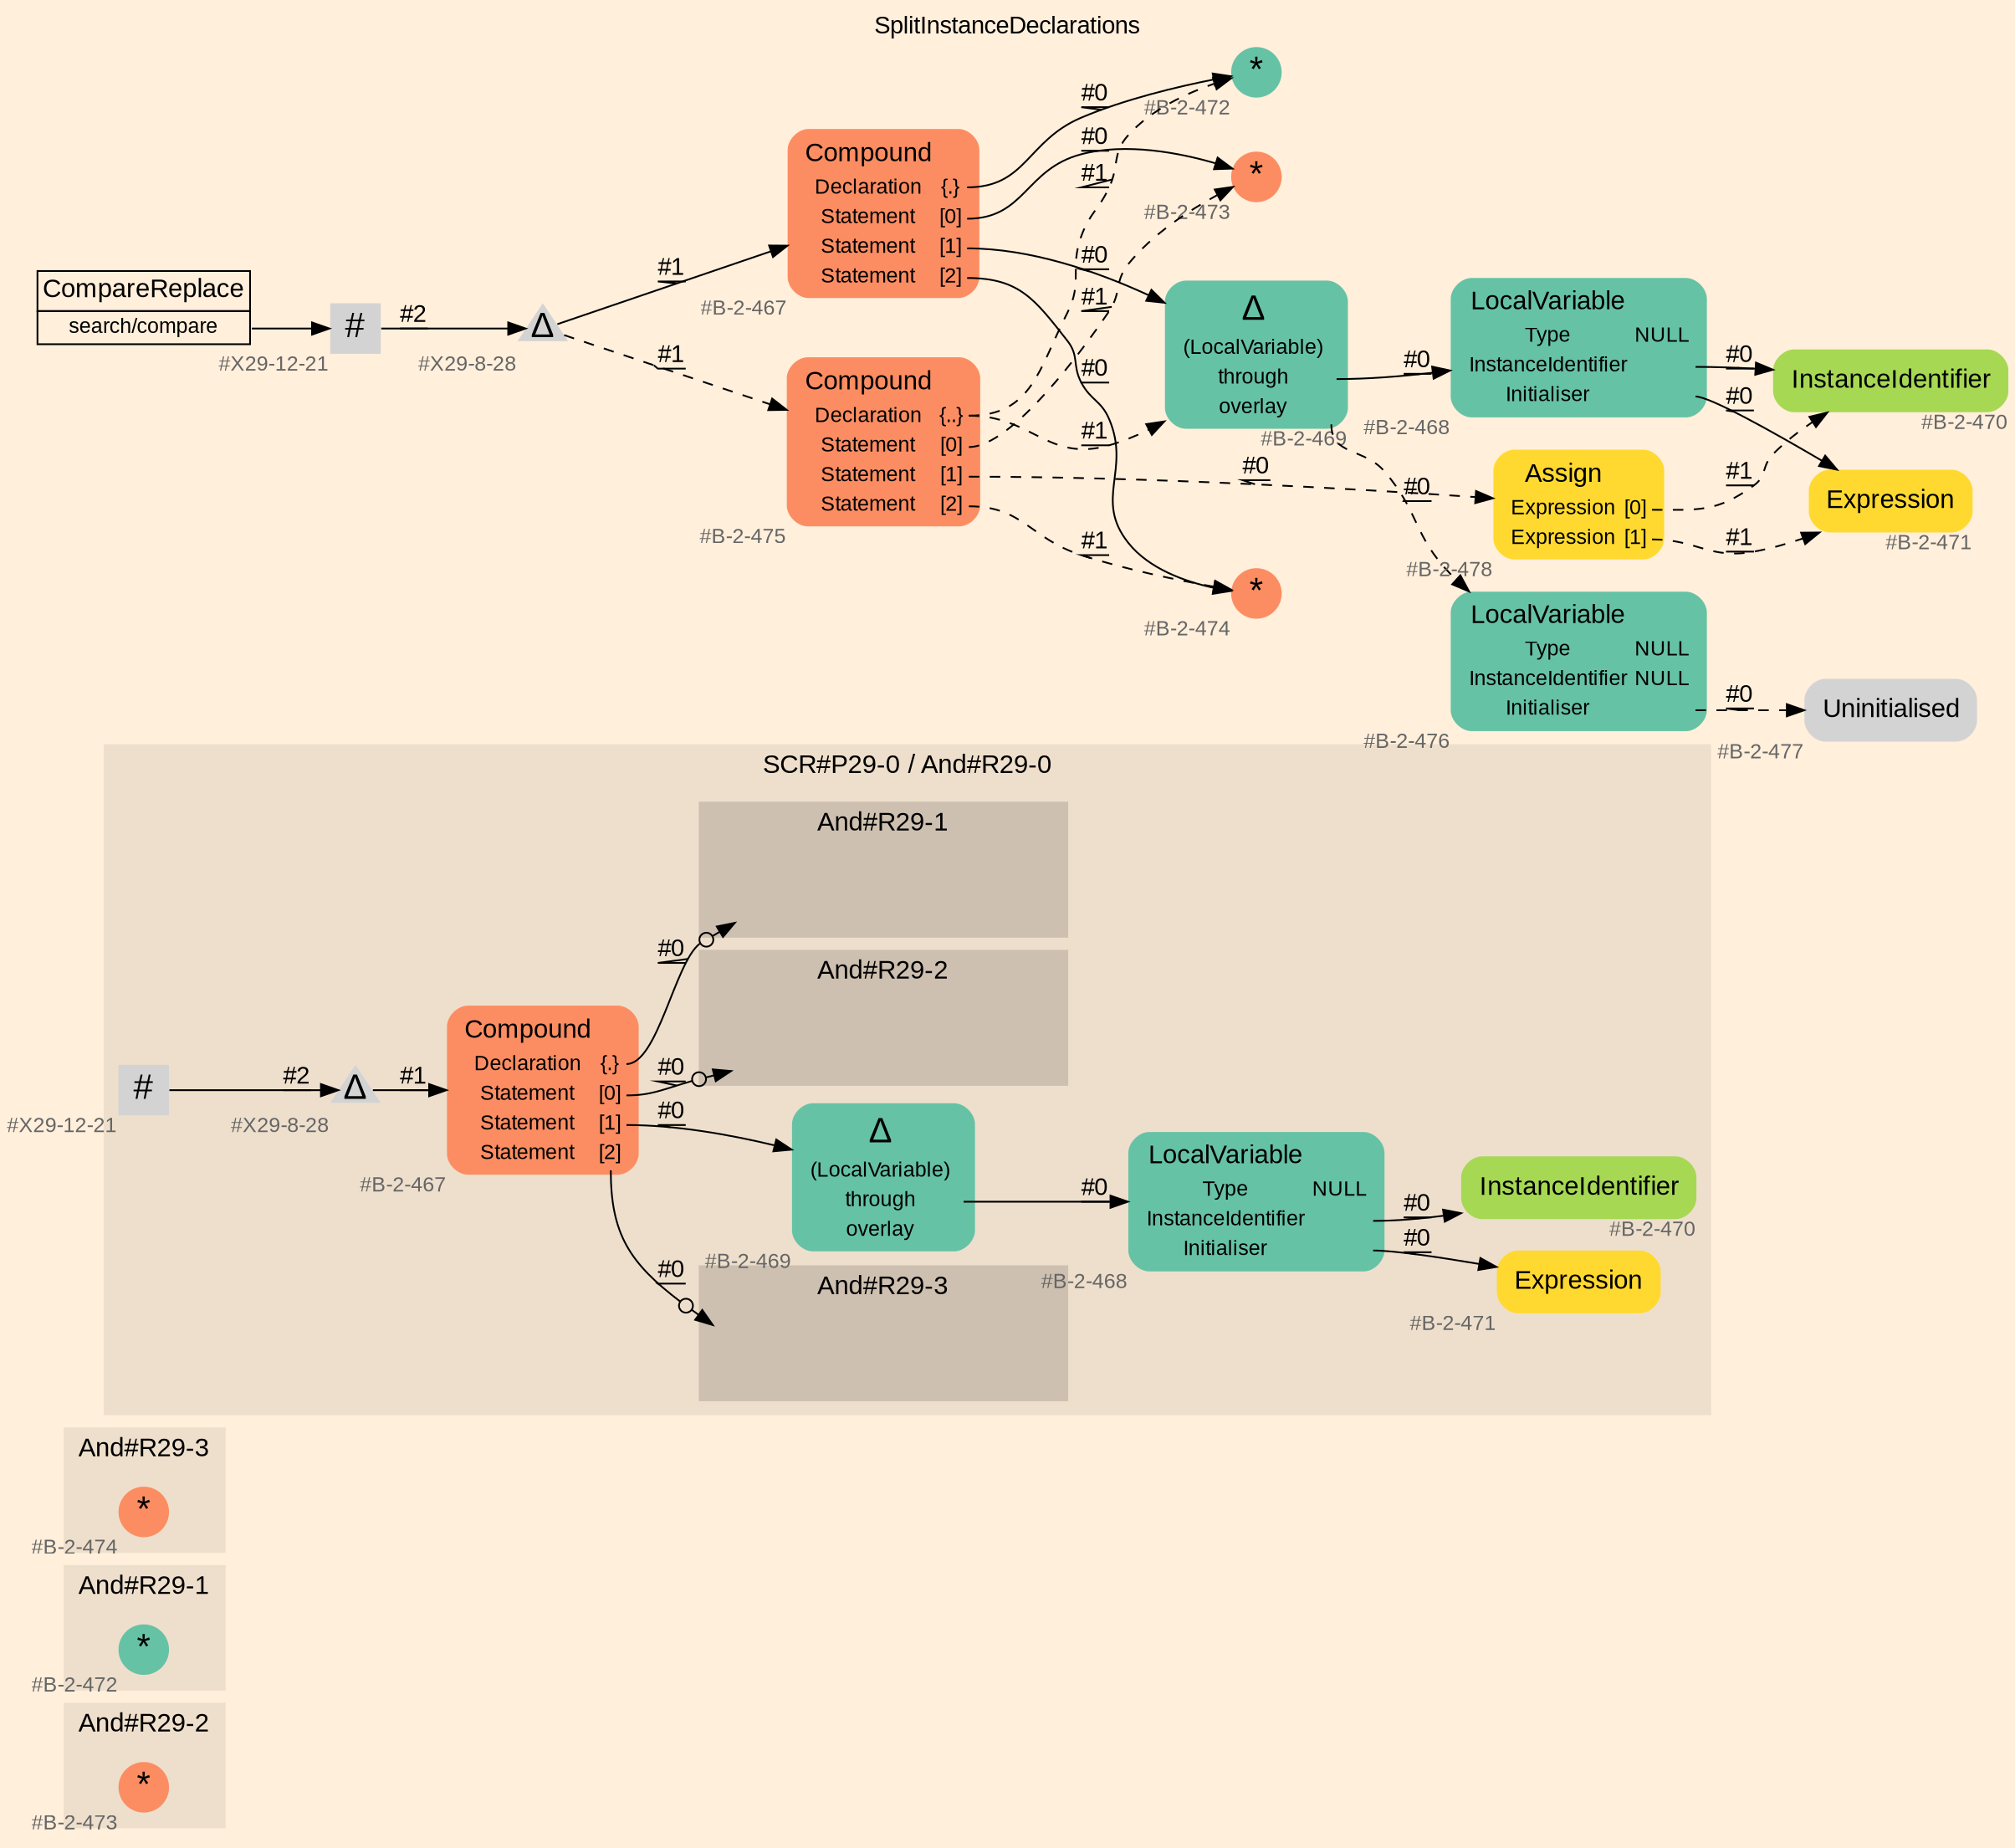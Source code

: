 digraph "SplitInstanceDeclarations" {
label = "SplitInstanceDeclarations"
labelloc = t
graph [
    rankdir = "LR"
    ranksep = 0.3
    bgcolor = antiquewhite1
    color = black
    fontcolor = black
    fontname = "Arial"
];
node [
    fontname = "Arial"
];
edge [
    fontname = "Arial"
];

// -------------------- figure And#R29-2 --------------------
// -------- region And#R29-2 ----------
subgraph "clusterAnd#R29-2" {
    label = "And#R29-2"
    style = "filled"
    color = antiquewhite2
    fontsize = "15"
    // -------- block And#R29-2/#B-2-473 ----------
    "And#R29-2/#B-2-473" [
        fillcolor = "/set28/2"
        xlabel = "#B-2-473"
        fontsize = "12"
        fontcolor = grey40
        shape = "circle"
        label = <<FONT COLOR="black" POINT-SIZE="20">*</FONT>>
        style = "filled"
        penwidth = 0.0
        fixedsize = true
        width = 0.4
        height = 0.4
    ];
    
}


// -------------------- figure And#R29-1 --------------------
// -------- region And#R29-1 ----------
subgraph "clusterAnd#R29-1" {
    label = "And#R29-1"
    style = "filled"
    color = antiquewhite2
    fontsize = "15"
    // -------- block And#R29-1/#B-2-472 ----------
    "And#R29-1/#B-2-472" [
        fillcolor = "/set28/1"
        xlabel = "#B-2-472"
        fontsize = "12"
        fontcolor = grey40
        shape = "circle"
        label = <<FONT COLOR="black" POINT-SIZE="20">*</FONT>>
        style = "filled"
        penwidth = 0.0
        fixedsize = true
        width = 0.4
        height = 0.4
    ];
    
}


// -------------------- figure And#R29-3 --------------------
// -------- region And#R29-3 ----------
subgraph "clusterAnd#R29-3" {
    label = "And#R29-3"
    style = "filled"
    color = antiquewhite2
    fontsize = "15"
    // -------- block And#R29-3/#B-2-474 ----------
    "And#R29-3/#B-2-474" [
        fillcolor = "/set28/2"
        xlabel = "#B-2-474"
        fontsize = "12"
        fontcolor = grey40
        shape = "circle"
        label = <<FONT COLOR="black" POINT-SIZE="20">*</FONT>>
        style = "filled"
        penwidth = 0.0
        fixedsize = true
        width = 0.4
        height = 0.4
    ];
    
}


// -------------------- figure And#R29-0 --------------------
// -------- region And#R29-0 ----------
subgraph "clusterAnd#R29-0" {
    label = "SCR#P29-0 / And#R29-0"
    style = "filled"
    color = antiquewhite2
    fontsize = "15"
    // -------- block And#R29-0/#B-2-467 ----------
    "And#R29-0/#B-2-467" [
        fillcolor = "/set28/2"
        xlabel = "#B-2-467"
        fontsize = "12"
        fontcolor = grey40
        shape = "plaintext"
        label = <<TABLE BORDER="0" CELLBORDER="0" CELLSPACING="0">
         <TR><TD><FONT COLOR="black" POINT-SIZE="15">Compound</FONT></TD></TR>
         <TR><TD><FONT COLOR="black" POINT-SIZE="12">Declaration</FONT></TD><TD PORT="port0"><FONT COLOR="black" POINT-SIZE="12">{.}</FONT></TD></TR>
         <TR><TD><FONT COLOR="black" POINT-SIZE="12">Statement</FONT></TD><TD PORT="port1"><FONT COLOR="black" POINT-SIZE="12">[0]</FONT></TD></TR>
         <TR><TD><FONT COLOR="black" POINT-SIZE="12">Statement</FONT></TD><TD PORT="port2"><FONT COLOR="black" POINT-SIZE="12">[1]</FONT></TD></TR>
         <TR><TD><FONT COLOR="black" POINT-SIZE="12">Statement</FONT></TD><TD PORT="port3"><FONT COLOR="black" POINT-SIZE="12">[2]</FONT></TD></TR>
        </TABLE>>
        style = "rounded,filled"
    ];
    
    // -------- block And#R29-0/#B-2-468 ----------
    "And#R29-0/#B-2-468" [
        fillcolor = "/set28/1"
        xlabel = "#B-2-468"
        fontsize = "12"
        fontcolor = grey40
        shape = "plaintext"
        label = <<TABLE BORDER="0" CELLBORDER="0" CELLSPACING="0">
         <TR><TD><FONT COLOR="black" POINT-SIZE="15">LocalVariable</FONT></TD></TR>
         <TR><TD><FONT COLOR="black" POINT-SIZE="12">Type</FONT></TD><TD PORT="port0"><FONT COLOR="black" POINT-SIZE="12">NULL</FONT></TD></TR>
         <TR><TD><FONT COLOR="black" POINT-SIZE="12">InstanceIdentifier</FONT></TD><TD PORT="port1"></TD></TR>
         <TR><TD><FONT COLOR="black" POINT-SIZE="12">Initialiser</FONT></TD><TD PORT="port2"></TD></TR>
        </TABLE>>
        style = "rounded,filled"
    ];
    
    // -------- block And#R29-0/#B-2-471 ----------
    "And#R29-0/#B-2-471" [
        fillcolor = "/set28/6"
        xlabel = "#B-2-471"
        fontsize = "12"
        fontcolor = grey40
        shape = "plaintext"
        label = <<TABLE BORDER="0" CELLBORDER="0" CELLSPACING="0">
         <TR><TD><FONT COLOR="black" POINT-SIZE="15">Expression</FONT></TD></TR>
        </TABLE>>
        style = "rounded,filled"
    ];
    
    // -------- block And#R29-0/#X29-12-21 ----------
    "And#R29-0/#X29-12-21" [
        xlabel = "#X29-12-21"
        fontsize = "12"
        fontcolor = grey40
        shape = "square"
        label = <<FONT COLOR="black" POINT-SIZE="20">#</FONT>>
        style = "filled"
        penwidth = 0.0
        fixedsize = true
        width = 0.4
        height = 0.4
    ];
    
    // -------- block And#R29-0/#B-2-469 ----------
    "And#R29-0/#B-2-469" [
        fillcolor = "/set28/1"
        xlabel = "#B-2-469"
        fontsize = "12"
        fontcolor = grey40
        shape = "plaintext"
        label = <<TABLE BORDER="0" CELLBORDER="0" CELLSPACING="0">
         <TR><TD><FONT COLOR="black" POINT-SIZE="20">Δ</FONT></TD></TR>
         <TR><TD><FONT COLOR="black" POINT-SIZE="12">(LocalVariable)</FONT></TD><TD PORT="port0"></TD></TR>
         <TR><TD><FONT COLOR="black" POINT-SIZE="12">through</FONT></TD><TD PORT="port1"></TD></TR>
         <TR><TD><FONT COLOR="black" POINT-SIZE="12">overlay</FONT></TD><TD PORT="port2"></TD></TR>
        </TABLE>>
        style = "rounded,filled"
    ];
    
    // -------- block And#R29-0/#X29-8-28 ----------
    "And#R29-0/#X29-8-28" [
        xlabel = "#X29-8-28"
        fontsize = "12"
        fontcolor = grey40
        shape = "triangle"
        label = <<FONT COLOR="black" POINT-SIZE="20">Δ</FONT>>
        style = "filled"
        penwidth = 0.0
        fixedsize = true
        width = 0.4
        height = 0.4
    ];
    
    // -------- block And#R29-0/#B-2-470 ----------
    "And#R29-0/#B-2-470" [
        fillcolor = "/set28/5"
        xlabel = "#B-2-470"
        fontsize = "12"
        fontcolor = grey40
        shape = "plaintext"
        label = <<TABLE BORDER="0" CELLBORDER="0" CELLSPACING="0">
         <TR><TD><FONT COLOR="black" POINT-SIZE="15">InstanceIdentifier</FONT></TD></TR>
        </TABLE>>
        style = "rounded,filled"
    ];
    
    // -------- region And#R29-0/And#R29-1 ----------
    subgraph "clusterAnd#R29-0/And#R29-1" {
        label = "And#R29-1"
        style = "filled"
        color = antiquewhite3
        fontsize = "15"
        // -------- block And#R29-0/And#R29-1/#B-2-472 ----------
        "And#R29-0/And#R29-1/#B-2-472" [
            fillcolor = "/set28/1"
            xlabel = "#B-2-472"
            fontsize = "12"
            fontcolor = grey40
            shape = "none"
            style = "invisible"
        ];
        
    }
    
    // -------- region And#R29-0/And#R29-2 ----------
    subgraph "clusterAnd#R29-0/And#R29-2" {
        label = "And#R29-2"
        style = "filled"
        color = antiquewhite3
        fontsize = "15"
        // -------- block And#R29-0/And#R29-2/#B-2-473 ----------
        "And#R29-0/And#R29-2/#B-2-473" [
            fillcolor = "/set28/2"
            xlabel = "#B-2-473"
            fontsize = "12"
            fontcolor = grey40
            shape = "none"
            style = "invisible"
        ];
        
    }
    
    // -------- region And#R29-0/And#R29-3 ----------
    subgraph "clusterAnd#R29-0/And#R29-3" {
        label = "And#R29-3"
        style = "filled"
        color = antiquewhite3
        fontsize = "15"
        // -------- block And#R29-0/And#R29-3/#B-2-474 ----------
        "And#R29-0/And#R29-3/#B-2-474" [
            fillcolor = "/set28/2"
            xlabel = "#B-2-474"
            fontsize = "12"
            fontcolor = grey40
            shape = "none"
            style = "invisible"
        ];
        
    }
    
}

"And#R29-0/#B-2-467":port0 -> "And#R29-0/And#R29-1/#B-2-472" [
    arrowhead="normalnoneodot"
    label = "#0"
    decorate = true
    color = black
    fontcolor = black
];

"And#R29-0/#B-2-467":port1 -> "And#R29-0/And#R29-2/#B-2-473" [
    arrowhead="normalnoneodot"
    label = "#0"
    decorate = true
    color = black
    fontcolor = black
];

"And#R29-0/#B-2-467":port2 -> "And#R29-0/#B-2-469" [
    label = "#0"
    decorate = true
    color = black
    fontcolor = black
];

"And#R29-0/#B-2-467":port3 -> "And#R29-0/And#R29-3/#B-2-474" [
    arrowhead="normalnoneodot"
    label = "#0"
    decorate = true
    color = black
    fontcolor = black
];

"And#R29-0/#B-2-468":port1 -> "And#R29-0/#B-2-470" [
    label = "#0"
    decorate = true
    color = black
    fontcolor = black
];

"And#R29-0/#B-2-468":port2 -> "And#R29-0/#B-2-471" [
    label = "#0"
    decorate = true
    color = black
    fontcolor = black
];

"And#R29-0/#X29-12-21" -> "And#R29-0/#X29-8-28" [
    label = "#2"
    decorate = true
    color = black
    fontcolor = black
];

"And#R29-0/#B-2-469":port1 -> "And#R29-0/#B-2-468" [
    label = "#0"
    decorate = true
    color = black
    fontcolor = black
];

"And#R29-0/#X29-8-28" -> "And#R29-0/#B-2-467" [
    label = "#1"
    decorate = true
    color = black
    fontcolor = black
];


// -------------------- transformation figure --------------------
// -------- block CR#X29-10-29 ----------
"CR#X29-10-29" [
    fillcolor = antiquewhite1
    fontsize = "12"
    fontcolor = grey40
    shape = "plaintext"
    label = <<TABLE BORDER="0" CELLBORDER="1" CELLSPACING="0">
     <TR><TD><FONT COLOR="black" POINT-SIZE="15">CompareReplace</FONT></TD></TR>
     <TR><TD PORT="port0"><FONT COLOR="black" POINT-SIZE="12">search/compare</FONT></TD></TR>
    </TABLE>>
    style = "filled"
    color = black
];

// -------- block #X29-12-21 ----------
"#X29-12-21" [
    xlabel = "#X29-12-21"
    fontsize = "12"
    fontcolor = grey40
    shape = "square"
    label = <<FONT COLOR="black" POINT-SIZE="20">#</FONT>>
    style = "filled"
    penwidth = 0.0
    fixedsize = true
    width = 0.4
    height = 0.4
];

// -------- block #X29-8-28 ----------
"#X29-8-28" [
    xlabel = "#X29-8-28"
    fontsize = "12"
    fontcolor = grey40
    shape = "triangle"
    label = <<FONT COLOR="black" POINT-SIZE="20">Δ</FONT>>
    style = "filled"
    penwidth = 0.0
    fixedsize = true
    width = 0.4
    height = 0.4
];

// -------- block #B-2-467 ----------
"#B-2-467" [
    fillcolor = "/set28/2"
    xlabel = "#B-2-467"
    fontsize = "12"
    fontcolor = grey40
    shape = "plaintext"
    label = <<TABLE BORDER="0" CELLBORDER="0" CELLSPACING="0">
     <TR><TD><FONT COLOR="black" POINT-SIZE="15">Compound</FONT></TD></TR>
     <TR><TD><FONT COLOR="black" POINT-SIZE="12">Declaration</FONT></TD><TD PORT="port0"><FONT COLOR="black" POINT-SIZE="12">{.}</FONT></TD></TR>
     <TR><TD><FONT COLOR="black" POINT-SIZE="12">Statement</FONT></TD><TD PORT="port1"><FONT COLOR="black" POINT-SIZE="12">[0]</FONT></TD></TR>
     <TR><TD><FONT COLOR="black" POINT-SIZE="12">Statement</FONT></TD><TD PORT="port2"><FONT COLOR="black" POINT-SIZE="12">[1]</FONT></TD></TR>
     <TR><TD><FONT COLOR="black" POINT-SIZE="12">Statement</FONT></TD><TD PORT="port3"><FONT COLOR="black" POINT-SIZE="12">[2]</FONT></TD></TR>
    </TABLE>>
    style = "rounded,filled"
];

// -------- block #B-2-472 ----------
"#B-2-472" [
    fillcolor = "/set28/1"
    xlabel = "#B-2-472"
    fontsize = "12"
    fontcolor = grey40
    shape = "circle"
    label = <<FONT COLOR="black" POINT-SIZE="20">*</FONT>>
    style = "filled"
    penwidth = 0.0
    fixedsize = true
    width = 0.4
    height = 0.4
];

// -------- block #B-2-473 ----------
"#B-2-473" [
    fillcolor = "/set28/2"
    xlabel = "#B-2-473"
    fontsize = "12"
    fontcolor = grey40
    shape = "circle"
    label = <<FONT COLOR="black" POINT-SIZE="20">*</FONT>>
    style = "filled"
    penwidth = 0.0
    fixedsize = true
    width = 0.4
    height = 0.4
];

// -------- block #B-2-469 ----------
"#B-2-469" [
    fillcolor = "/set28/1"
    xlabel = "#B-2-469"
    fontsize = "12"
    fontcolor = grey40
    shape = "plaintext"
    label = <<TABLE BORDER="0" CELLBORDER="0" CELLSPACING="0">
     <TR><TD><FONT COLOR="black" POINT-SIZE="20">Δ</FONT></TD></TR>
     <TR><TD><FONT COLOR="black" POINT-SIZE="12">(LocalVariable)</FONT></TD><TD PORT="port0"></TD></TR>
     <TR><TD><FONT COLOR="black" POINT-SIZE="12">through</FONT></TD><TD PORT="port1"></TD></TR>
     <TR><TD><FONT COLOR="black" POINT-SIZE="12">overlay</FONT></TD><TD PORT="port2"></TD></TR>
    </TABLE>>
    style = "rounded,filled"
];

// -------- block #B-2-468 ----------
"#B-2-468" [
    fillcolor = "/set28/1"
    xlabel = "#B-2-468"
    fontsize = "12"
    fontcolor = grey40
    shape = "plaintext"
    label = <<TABLE BORDER="0" CELLBORDER="0" CELLSPACING="0">
     <TR><TD><FONT COLOR="black" POINT-SIZE="15">LocalVariable</FONT></TD></TR>
     <TR><TD><FONT COLOR="black" POINT-SIZE="12">Type</FONT></TD><TD PORT="port0"><FONT COLOR="black" POINT-SIZE="12">NULL</FONT></TD></TR>
     <TR><TD><FONT COLOR="black" POINT-SIZE="12">InstanceIdentifier</FONT></TD><TD PORT="port1"></TD></TR>
     <TR><TD><FONT COLOR="black" POINT-SIZE="12">Initialiser</FONT></TD><TD PORT="port2"></TD></TR>
    </TABLE>>
    style = "rounded,filled"
];

// -------- block #B-2-470 ----------
"#B-2-470" [
    fillcolor = "/set28/5"
    xlabel = "#B-2-470"
    fontsize = "12"
    fontcolor = grey40
    shape = "plaintext"
    label = <<TABLE BORDER="0" CELLBORDER="0" CELLSPACING="0">
     <TR><TD><FONT COLOR="black" POINT-SIZE="15">InstanceIdentifier</FONT></TD></TR>
    </TABLE>>
    style = "rounded,filled"
];

// -------- block #B-2-471 ----------
"#B-2-471" [
    fillcolor = "/set28/6"
    xlabel = "#B-2-471"
    fontsize = "12"
    fontcolor = grey40
    shape = "plaintext"
    label = <<TABLE BORDER="0" CELLBORDER="0" CELLSPACING="0">
     <TR><TD><FONT COLOR="black" POINT-SIZE="15">Expression</FONT></TD></TR>
    </TABLE>>
    style = "rounded,filled"
];

// -------- block #B-2-476 ----------
"#B-2-476" [
    fillcolor = "/set28/1"
    xlabel = "#B-2-476"
    fontsize = "12"
    fontcolor = grey40
    shape = "plaintext"
    label = <<TABLE BORDER="0" CELLBORDER="0" CELLSPACING="0">
     <TR><TD><FONT COLOR="black" POINT-SIZE="15">LocalVariable</FONT></TD></TR>
     <TR><TD><FONT COLOR="black" POINT-SIZE="12">Type</FONT></TD><TD PORT="port0"><FONT COLOR="black" POINT-SIZE="12">NULL</FONT></TD></TR>
     <TR><TD><FONT COLOR="black" POINT-SIZE="12">InstanceIdentifier</FONT></TD><TD PORT="port1"><FONT COLOR="black" POINT-SIZE="12">NULL</FONT></TD></TR>
     <TR><TD><FONT COLOR="black" POINT-SIZE="12">Initialiser</FONT></TD><TD PORT="port2"></TD></TR>
    </TABLE>>
    style = "rounded,filled"
];

// -------- block #B-2-477 ----------
"#B-2-477" [
    xlabel = "#B-2-477"
    fontsize = "12"
    fontcolor = grey40
    shape = "plaintext"
    label = <<TABLE BORDER="0" CELLBORDER="0" CELLSPACING="0">
     <TR><TD><FONT COLOR="black" POINT-SIZE="15">Uninitialised</FONT></TD></TR>
    </TABLE>>
    style = "rounded,filled"
];

// -------- block #B-2-474 ----------
"#B-2-474" [
    fillcolor = "/set28/2"
    xlabel = "#B-2-474"
    fontsize = "12"
    fontcolor = grey40
    shape = "circle"
    label = <<FONT COLOR="black" POINT-SIZE="20">*</FONT>>
    style = "filled"
    penwidth = 0.0
    fixedsize = true
    width = 0.4
    height = 0.4
];

// -------- block #B-2-475 ----------
"#B-2-475" [
    fillcolor = "/set28/2"
    xlabel = "#B-2-475"
    fontsize = "12"
    fontcolor = grey40
    shape = "plaintext"
    label = <<TABLE BORDER="0" CELLBORDER="0" CELLSPACING="0">
     <TR><TD><FONT COLOR="black" POINT-SIZE="15">Compound</FONT></TD></TR>
     <TR><TD><FONT COLOR="black" POINT-SIZE="12">Declaration</FONT></TD><TD PORT="port0"><FONT COLOR="black" POINT-SIZE="12">{..}</FONT></TD></TR>
     <TR><TD><FONT COLOR="black" POINT-SIZE="12">Statement</FONT></TD><TD PORT="port1"><FONT COLOR="black" POINT-SIZE="12">[0]</FONT></TD></TR>
     <TR><TD><FONT COLOR="black" POINT-SIZE="12">Statement</FONT></TD><TD PORT="port2"><FONT COLOR="black" POINT-SIZE="12">[1]</FONT></TD></TR>
     <TR><TD><FONT COLOR="black" POINT-SIZE="12">Statement</FONT></TD><TD PORT="port3"><FONT COLOR="black" POINT-SIZE="12">[2]</FONT></TD></TR>
    </TABLE>>
    style = "rounded,filled"
];

// -------- block #B-2-478 ----------
"#B-2-478" [
    fillcolor = "/set28/6"
    xlabel = "#B-2-478"
    fontsize = "12"
    fontcolor = grey40
    shape = "plaintext"
    label = <<TABLE BORDER="0" CELLBORDER="0" CELLSPACING="0">
     <TR><TD><FONT COLOR="black" POINT-SIZE="15">Assign</FONT></TD></TR>
     <TR><TD><FONT COLOR="black" POINT-SIZE="12">Expression</FONT></TD><TD PORT="port0"><FONT COLOR="black" POINT-SIZE="12">[0]</FONT></TD></TR>
     <TR><TD><FONT COLOR="black" POINT-SIZE="12">Expression</FONT></TD><TD PORT="port1"><FONT COLOR="black" POINT-SIZE="12">[1]</FONT></TD></TR>
    </TABLE>>
    style = "rounded,filled"
];

"CR#X29-10-29":port0 -> "#X29-12-21" [
    label = ""
    decorate = true
    color = black
    fontcolor = black
];

"#X29-12-21" -> "#X29-8-28" [
    label = "#2"
    decorate = true
    color = black
    fontcolor = black
];

"#X29-8-28" -> "#B-2-467" [
    label = "#1"
    decorate = true
    color = black
    fontcolor = black
];

"#X29-8-28" -> "#B-2-475" [
    style="dashed"
    label = "#1"
    decorate = true
    color = black
    fontcolor = black
];

"#B-2-467":port0 -> "#B-2-472" [
    label = "#0"
    decorate = true
    color = black
    fontcolor = black
];

"#B-2-467":port1 -> "#B-2-473" [
    label = "#0"
    decorate = true
    color = black
    fontcolor = black
];

"#B-2-467":port2 -> "#B-2-469" [
    label = "#0"
    decorate = true
    color = black
    fontcolor = black
];

"#B-2-467":port3 -> "#B-2-474" [
    label = "#0"
    decorate = true
    color = black
    fontcolor = black
];

"#B-2-469":port1 -> "#B-2-468" [
    label = "#0"
    decorate = true
    color = black
    fontcolor = black
];

"#B-2-469":port2 -> "#B-2-476" [
    style="dashed"
    label = "#0"
    decorate = true
    color = black
    fontcolor = black
];

"#B-2-468":port1 -> "#B-2-470" [
    label = "#0"
    decorate = true
    color = black
    fontcolor = black
];

"#B-2-468":port2 -> "#B-2-471" [
    label = "#0"
    decorate = true
    color = black
    fontcolor = black
];

"#B-2-476":port2 -> "#B-2-477" [
    style="dashed"
    label = "#0"
    decorate = true
    color = black
    fontcolor = black
];

"#B-2-475":port0 -> "#B-2-469" [
    style="dashed"
    label = "#1"
    decorate = true
    color = black
    fontcolor = black
];

"#B-2-475":port0 -> "#B-2-472" [
    style="dashed"
    label = "#1"
    decorate = true
    color = black
    fontcolor = black
];

"#B-2-475":port1 -> "#B-2-473" [
    style="dashed"
    label = "#1"
    decorate = true
    color = black
    fontcolor = black
];

"#B-2-475":port2 -> "#B-2-478" [
    style="dashed"
    label = "#0"
    decorate = true
    color = black
    fontcolor = black
];

"#B-2-475":port3 -> "#B-2-474" [
    style="dashed"
    label = "#1"
    decorate = true
    color = black
    fontcolor = black
];

"#B-2-478":port0 -> "#B-2-470" [
    style="dashed"
    label = "#1"
    decorate = true
    color = black
    fontcolor = black
];

"#B-2-478":port1 -> "#B-2-471" [
    style="dashed"
    label = "#1"
    decorate = true
    color = black
    fontcolor = black
];


}
